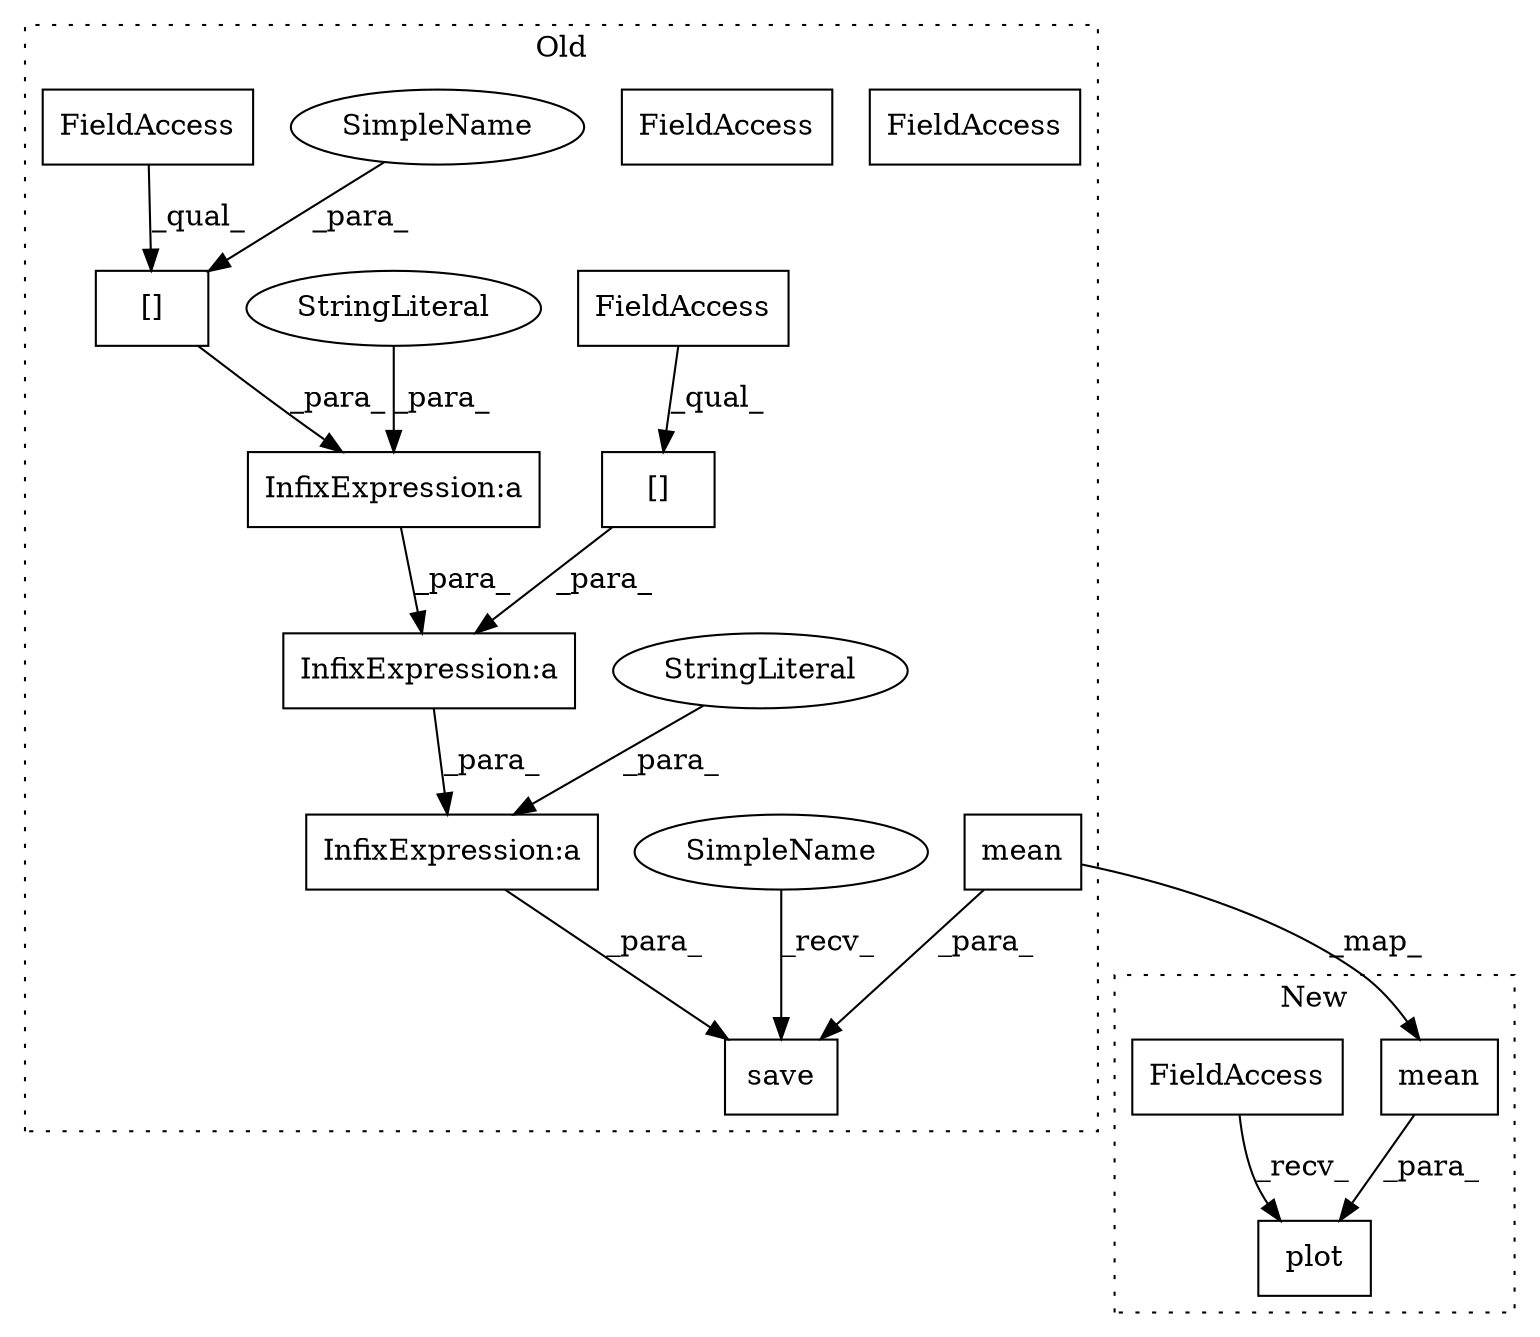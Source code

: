 digraph G {
subgraph cluster0 {
1 [label="save" a="32" s="3624,3692" l="5,1" shape="box"];
4 [label="mean" a="32" s="3678,3691" l="5,1" shape="box"];
5 [label="InfixExpression:a" a="27" s="3650" l="3" shape="box"];
6 [label="InfixExpression:a" a="27" s="3662" l="3" shape="box"];
7 [label="InfixExpression:a" a="27" s="3638" l="3" shape="box"];
8 [label="[]" a="2" s="3653,3660" l="6,1" shape="box"];
10 [label="[]" a="2" s="3641,3648" l="6,1" shape="box"];
11 [label="FieldAccess" a="22" s="3641" l="5" shape="box"];
12 [label="FieldAccess" a="22" s="3653" l="5" shape="box"];
13 [label="StringLiteral" a="45" s="3631" l="7" shape="ellipse"];
14 [label="StringLiteral" a="45" s="3665" l="6" shape="ellipse"];
15 [label="SimpleName" a="42" s="3618" l="5" shape="ellipse"];
16 [label="SimpleName" a="42" s="3647" l="1" shape="ellipse"];
17 [label="FieldAccess" a="22" s="3653" l="5" shape="box"];
18 [label="FieldAccess" a="22" s="3641" l="5" shape="box"];
label = "Old";
style="dotted";
}
subgraph cluster1 {
2 [label="plot" a="32" s="3667,3692" l="5,1" shape="box"];
3 [label="mean" a="32" s="3678,3691" l="5,1" shape="box"];
9 [label="FieldAccess" a="22" s="3663" l="3" shape="box"];
label = "New";
style="dotted";
}
3 -> 2 [label="_para_"];
4 -> 1 [label="_para_"];
4 -> 3 [label="_map_"];
5 -> 6 [label="_para_"];
6 -> 1 [label="_para_"];
7 -> 5 [label="_para_"];
8 -> 5 [label="_para_"];
9 -> 2 [label="_recv_"];
10 -> 7 [label="_para_"];
13 -> 7 [label="_para_"];
14 -> 6 [label="_para_"];
15 -> 1 [label="_recv_"];
16 -> 10 [label="_para_"];
17 -> 8 [label="_qual_"];
18 -> 10 [label="_qual_"];
}